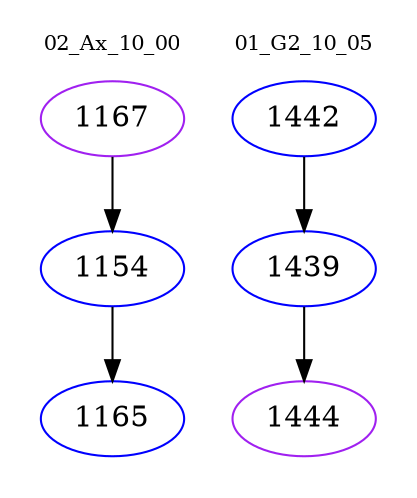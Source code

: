 digraph{
subgraph cluster_0 {
color = white
label = "02_Ax_10_00";
fontsize=10;
T0_1167 [label="1167", color="purple"]
T0_1167 -> T0_1154 [color="black"]
T0_1154 [label="1154", color="blue"]
T0_1154 -> T0_1165 [color="black"]
T0_1165 [label="1165", color="blue"]
}
subgraph cluster_1 {
color = white
label = "01_G2_10_05";
fontsize=10;
T1_1442 [label="1442", color="blue"]
T1_1442 -> T1_1439 [color="black"]
T1_1439 [label="1439", color="blue"]
T1_1439 -> T1_1444 [color="black"]
T1_1444 [label="1444", color="purple"]
}
}

